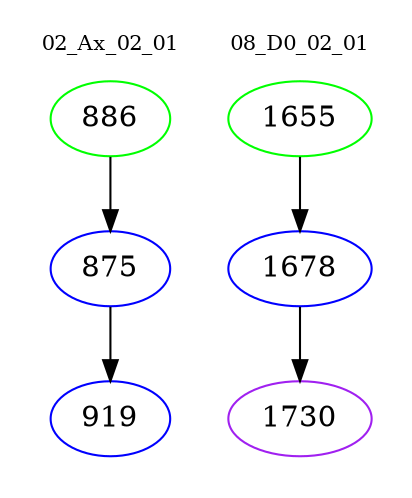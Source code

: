 digraph{
subgraph cluster_0 {
color = white
label = "02_Ax_02_01";
fontsize=10;
T0_886 [label="886", color="green"]
T0_886 -> T0_875 [color="black"]
T0_875 [label="875", color="blue"]
T0_875 -> T0_919 [color="black"]
T0_919 [label="919", color="blue"]
}
subgraph cluster_1 {
color = white
label = "08_D0_02_01";
fontsize=10;
T1_1655 [label="1655", color="green"]
T1_1655 -> T1_1678 [color="black"]
T1_1678 [label="1678", color="blue"]
T1_1678 -> T1_1730 [color="black"]
T1_1730 [label="1730", color="purple"]
}
}
